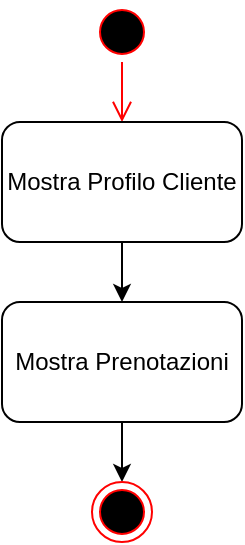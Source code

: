<mxfile version="14.8.3" type="device"><diagram name="Page-1" id="e7e014a7-5840-1c2e-5031-d8a46d1fe8dd"><mxGraphModel dx="868" dy="425" grid="1" gridSize="10" guides="1" tooltips="1" connect="1" arrows="1" fold="1" page="1" pageScale="1" pageWidth="1169" pageHeight="826" background="none" math="0" shadow="0"><root><mxCell id="0"/><mxCell id="1" parent="0"/><mxCell id="4mrAA1rjztxwVx0dFpDi-41" value="" style="ellipse;html=1;shape=startState;fillColor=#000000;strokeColor=#ff0000;" vertex="1" parent="1"><mxGeometry x="430" y="270" width="30" height="30" as="geometry"/></mxCell><mxCell id="4mrAA1rjztxwVx0dFpDi-42" value="" style="edgeStyle=orthogonalEdgeStyle;html=1;verticalAlign=bottom;endArrow=open;endSize=8;strokeColor=#ff0000;" edge="1" source="4mrAA1rjztxwVx0dFpDi-41" parent="1"><mxGeometry relative="1" as="geometry"><mxPoint x="445" y="330" as="targetPoint"/></mxGeometry></mxCell><mxCell id="4mrAA1rjztxwVx0dFpDi-45" value="" style="edgeStyle=orthogonalEdgeStyle;rounded=0;orthogonalLoop=1;jettySize=auto;html=1;" edge="1" parent="1" source="4mrAA1rjztxwVx0dFpDi-43" target="4mrAA1rjztxwVx0dFpDi-44"><mxGeometry relative="1" as="geometry"/></mxCell><mxCell id="4mrAA1rjztxwVx0dFpDi-43" value="Mostra Profilo Cliente" style="rounded=1;whiteSpace=wrap;html=1;" vertex="1" parent="1"><mxGeometry x="385" y="330" width="120" height="60" as="geometry"/></mxCell><mxCell id="4mrAA1rjztxwVx0dFpDi-49" value="" style="edgeStyle=orthogonalEdgeStyle;rounded=0;orthogonalLoop=1;jettySize=auto;html=1;" edge="1" parent="1" source="4mrAA1rjztxwVx0dFpDi-44"><mxGeometry relative="1" as="geometry"><mxPoint x="445" y="510" as="targetPoint"/></mxGeometry></mxCell><mxCell id="4mrAA1rjztxwVx0dFpDi-44" value="Mostra Prenotazioni" style="rounded=1;whiteSpace=wrap;html=1;" vertex="1" parent="1"><mxGeometry x="385" y="420" width="120" height="60" as="geometry"/></mxCell><mxCell id="4mrAA1rjztxwVx0dFpDi-50" value="" style="ellipse;html=1;shape=endState;fillColor=#000000;strokeColor=#ff0000;" vertex="1" parent="1"><mxGeometry x="430" y="510" width="30" height="30" as="geometry"/></mxCell></root></mxGraphModel></diagram></mxfile>